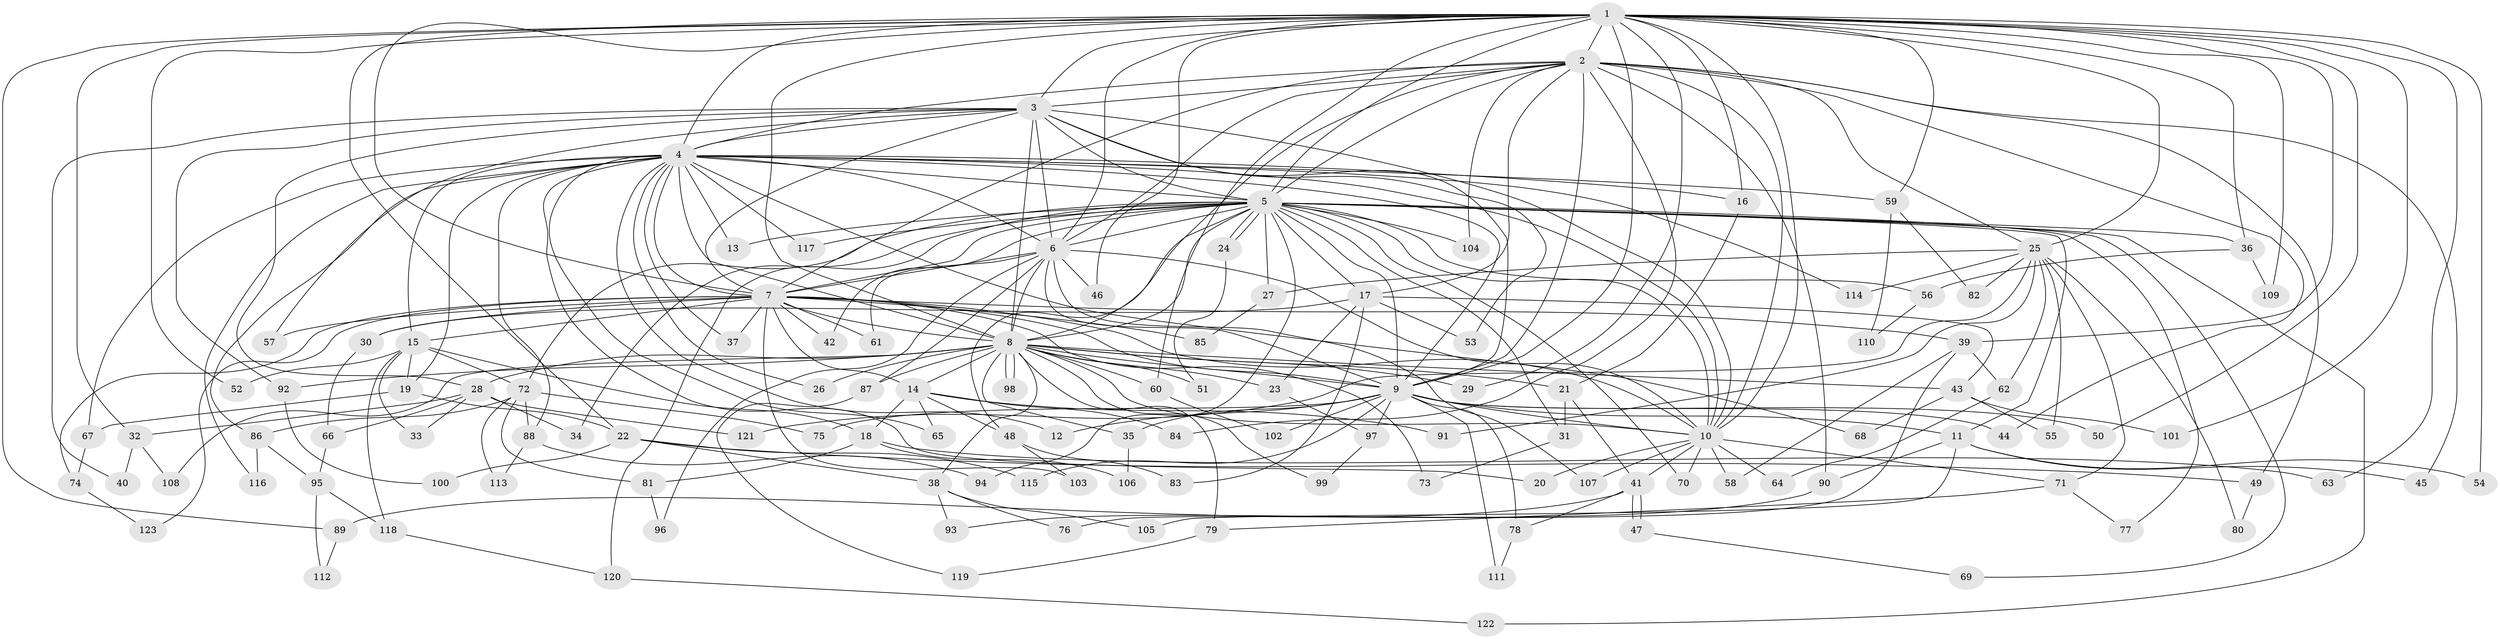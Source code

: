 // Generated by graph-tools (version 1.1) at 2025/13/03/09/25 04:13:53]
// undirected, 123 vertices, 271 edges
graph export_dot {
graph [start="1"]
  node [color=gray90,style=filled];
  1;
  2;
  3;
  4;
  5;
  6;
  7;
  8;
  9;
  10;
  11;
  12;
  13;
  14;
  15;
  16;
  17;
  18;
  19;
  20;
  21;
  22;
  23;
  24;
  25;
  26;
  27;
  28;
  29;
  30;
  31;
  32;
  33;
  34;
  35;
  36;
  37;
  38;
  39;
  40;
  41;
  42;
  43;
  44;
  45;
  46;
  47;
  48;
  49;
  50;
  51;
  52;
  53;
  54;
  55;
  56;
  57;
  58;
  59;
  60;
  61;
  62;
  63;
  64;
  65;
  66;
  67;
  68;
  69;
  70;
  71;
  72;
  73;
  74;
  75;
  76;
  77;
  78;
  79;
  80;
  81;
  82;
  83;
  84;
  85;
  86;
  87;
  88;
  89;
  90;
  91;
  92;
  93;
  94;
  95;
  96;
  97;
  98;
  99;
  100;
  101;
  102;
  103;
  104;
  105;
  106;
  107;
  108;
  109;
  110;
  111;
  112;
  113;
  114;
  115;
  116;
  117;
  118;
  119;
  120;
  121;
  122;
  123;
  1 -- 2;
  1 -- 3;
  1 -- 4;
  1 -- 5;
  1 -- 6;
  1 -- 7;
  1 -- 8;
  1 -- 9;
  1 -- 10;
  1 -- 16;
  1 -- 22;
  1 -- 25;
  1 -- 29;
  1 -- 32;
  1 -- 36;
  1 -- 39;
  1 -- 46;
  1 -- 50;
  1 -- 52;
  1 -- 54;
  1 -- 59;
  1 -- 60;
  1 -- 63;
  1 -- 89;
  1 -- 101;
  1 -- 109;
  2 -- 3;
  2 -- 4;
  2 -- 5;
  2 -- 6;
  2 -- 7;
  2 -- 8;
  2 -- 9;
  2 -- 10;
  2 -- 17;
  2 -- 25;
  2 -- 44;
  2 -- 45;
  2 -- 49;
  2 -- 84;
  2 -- 90;
  2 -- 104;
  3 -- 4;
  3 -- 5;
  3 -- 6;
  3 -- 7;
  3 -- 8;
  3 -- 9;
  3 -- 10;
  3 -- 28;
  3 -- 40;
  3 -- 53;
  3 -- 57;
  3 -- 92;
  4 -- 5;
  4 -- 6;
  4 -- 7;
  4 -- 8;
  4 -- 9;
  4 -- 10;
  4 -- 12;
  4 -- 13;
  4 -- 15;
  4 -- 16;
  4 -- 19;
  4 -- 20;
  4 -- 26;
  4 -- 37;
  4 -- 59;
  4 -- 65;
  4 -- 67;
  4 -- 68;
  4 -- 86;
  4 -- 88;
  4 -- 114;
  4 -- 116;
  4 -- 117;
  5 -- 6;
  5 -- 7;
  5 -- 8;
  5 -- 9;
  5 -- 10;
  5 -- 11;
  5 -- 13;
  5 -- 17;
  5 -- 24;
  5 -- 24;
  5 -- 27;
  5 -- 31;
  5 -- 34;
  5 -- 36;
  5 -- 42;
  5 -- 48;
  5 -- 56;
  5 -- 69;
  5 -- 70;
  5 -- 72;
  5 -- 77;
  5 -- 94;
  5 -- 104;
  5 -- 117;
  5 -- 120;
  5 -- 122;
  6 -- 7;
  6 -- 8;
  6 -- 9;
  6 -- 10;
  6 -- 46;
  6 -- 61;
  6 -- 87;
  6 -- 96;
  6 -- 107;
  7 -- 8;
  7 -- 9;
  7 -- 10;
  7 -- 14;
  7 -- 15;
  7 -- 30;
  7 -- 37;
  7 -- 39;
  7 -- 42;
  7 -- 57;
  7 -- 61;
  7 -- 73;
  7 -- 74;
  7 -- 85;
  7 -- 103;
  7 -- 123;
  8 -- 9;
  8 -- 10;
  8 -- 14;
  8 -- 21;
  8 -- 23;
  8 -- 26;
  8 -- 28;
  8 -- 29;
  8 -- 35;
  8 -- 38;
  8 -- 43;
  8 -- 51;
  8 -- 60;
  8 -- 79;
  8 -- 87;
  8 -- 92;
  8 -- 98;
  8 -- 98;
  8 -- 99;
  8 -- 108;
  9 -- 10;
  9 -- 11;
  9 -- 12;
  9 -- 35;
  9 -- 44;
  9 -- 50;
  9 -- 75;
  9 -- 78;
  9 -- 97;
  9 -- 102;
  9 -- 111;
  9 -- 115;
  10 -- 20;
  10 -- 41;
  10 -- 58;
  10 -- 64;
  10 -- 70;
  10 -- 71;
  10 -- 107;
  11 -- 45;
  11 -- 54;
  11 -- 90;
  11 -- 105;
  14 -- 18;
  14 -- 48;
  14 -- 65;
  14 -- 84;
  14 -- 91;
  15 -- 18;
  15 -- 19;
  15 -- 33;
  15 -- 52;
  15 -- 72;
  15 -- 118;
  16 -- 21;
  17 -- 23;
  17 -- 30;
  17 -- 43;
  17 -- 53;
  17 -- 83;
  18 -- 63;
  18 -- 81;
  18 -- 106;
  19 -- 22;
  19 -- 67;
  21 -- 31;
  21 -- 41;
  22 -- 38;
  22 -- 49;
  22 -- 100;
  22 -- 115;
  23 -- 97;
  24 -- 51;
  25 -- 27;
  25 -- 55;
  25 -- 62;
  25 -- 71;
  25 -- 80;
  25 -- 82;
  25 -- 91;
  25 -- 114;
  25 -- 121;
  27 -- 85;
  28 -- 32;
  28 -- 33;
  28 -- 34;
  28 -- 66;
  28 -- 121;
  30 -- 66;
  31 -- 73;
  32 -- 40;
  32 -- 108;
  35 -- 106;
  36 -- 56;
  36 -- 109;
  38 -- 76;
  38 -- 93;
  38 -- 105;
  39 -- 58;
  39 -- 62;
  39 -- 76;
  41 -- 47;
  41 -- 47;
  41 -- 78;
  41 -- 89;
  43 -- 55;
  43 -- 68;
  43 -- 101;
  47 -- 69;
  48 -- 83;
  48 -- 103;
  49 -- 80;
  56 -- 110;
  59 -- 82;
  59 -- 110;
  60 -- 102;
  62 -- 64;
  66 -- 95;
  67 -- 74;
  71 -- 77;
  71 -- 79;
  72 -- 75;
  72 -- 81;
  72 -- 86;
  72 -- 88;
  72 -- 113;
  74 -- 123;
  78 -- 111;
  79 -- 119;
  81 -- 96;
  86 -- 95;
  86 -- 116;
  87 -- 119;
  88 -- 94;
  88 -- 113;
  89 -- 112;
  90 -- 93;
  92 -- 100;
  95 -- 112;
  95 -- 118;
  97 -- 99;
  118 -- 120;
  120 -- 122;
}
